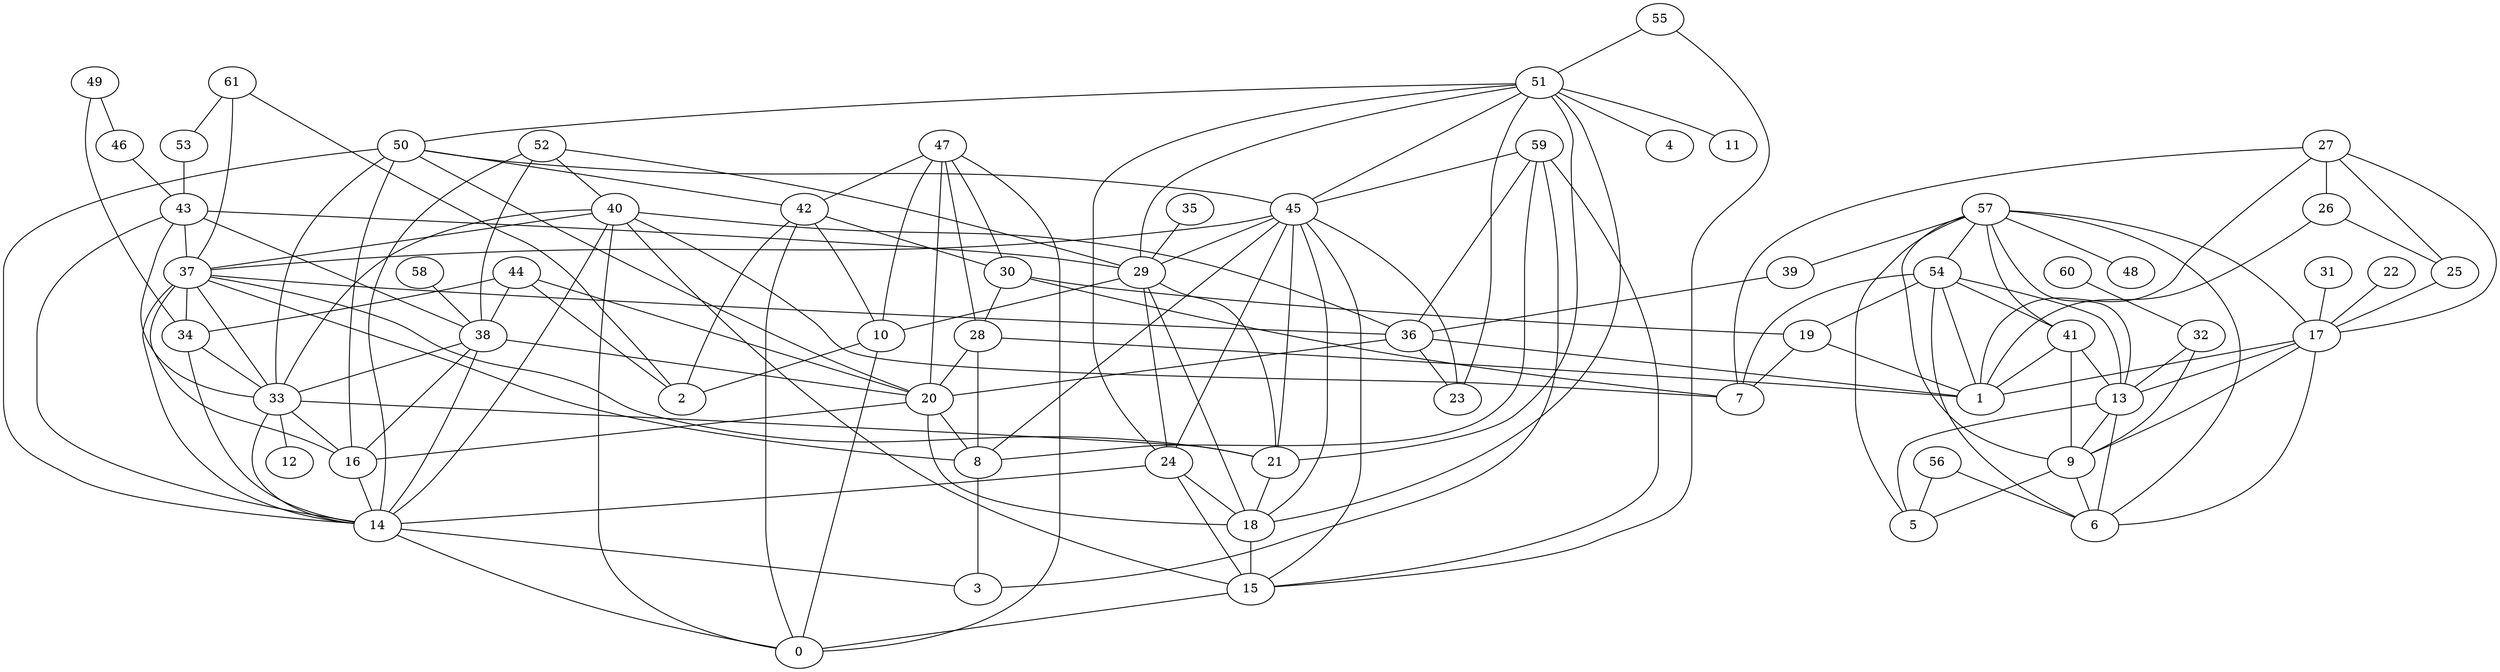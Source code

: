 graph G {
overlap=false
8 -- 3;
9 -- 5;
9 -- 6;
10 -- 0;
10 -- 2;
13 -- 5;
13 -- 6;
13 -- 9;
14 -- 0;
14 -- 3;
15 -- 0;
16 -- 14;
17 -- 1;
17 -- 6;
17 -- 9;
17 -- 13;
18 -- 15;
19 -- 1;
19 -- 7;
20 -- 8;
20 -- 16;
20 -- 18;
21 -- 18;
22 -- 17;
24 -- 14;
24 -- 15;
24 -- 18;
25 -- 17;
26 -- 1;
26 -- 25;
27 -- 1;
27 -- 7;
27 -- 17;
27 -- 25;
27 -- 26;
28 -- 1;
28 -- 8;
28 -- 20;
29 -- 10;
29 -- 18;
29 -- 21;
29 -- 24;
30 -- 7;
30 -- 19;
30 -- 28;
31 -- 17;
32 -- 9;
32 -- 13;
33 -- 12;
33 -- 14;
33 -- 16;
33 -- 21;
34 -- 14;
34 -- 33;
35 -- 29;
36 -- 1;
36 -- 20;
36 -- 23;
37 -- 8;
37 -- 14;
37 -- 16;
37 -- 21;
37 -- 33;
37 -- 34;
37 -- 36;
38 -- 14;
38 -- 16;
38 -- 20;
38 -- 33;
39 -- 36;
40 -- 0;
40 -- 7;
40 -- 14;
40 -- 15;
40 -- 33;
40 -- 36;
40 -- 37;
41 -- 1;
41 -- 9;
41 -- 13;
42 -- 0;
42 -- 2;
42 -- 10;
42 -- 30;
43 -- 14;
43 -- 29;
43 -- 33;
43 -- 37;
43 -- 38;
44 -- 2;
44 -- 20;
44 -- 34;
44 -- 38;
45 -- 8;
45 -- 15;
45 -- 18;
45 -- 21;
45 -- 23;
45 -- 24;
45 -- 29;
45 -- 37;
46 -- 43;
47 -- 0;
47 -- 10;
47 -- 20;
47 -- 28;
47 -- 30;
47 -- 42;
49 -- 34;
49 -- 46;
50 -- 14;
50 -- 16;
50 -- 20;
50 -- 33;
50 -- 42;
50 -- 45;
51 -- 4;
51 -- 11;
51 -- 18;
51 -- 21;
51 -- 23;
51 -- 24;
51 -- 29;
51 -- 45;
51 -- 50;
52 -- 14;
52 -- 29;
52 -- 38;
52 -- 40;
53 -- 43;
54 -- 1;
54 -- 6;
54 -- 7;
54 -- 13;
54 -- 19;
54 -- 41;
55 -- 15;
55 -- 51;
56 -- 5;
56 -- 6;
57 -- 5;
57 -- 6;
57 -- 9;
57 -- 13;
57 -- 17;
57 -- 39;
57 -- 41;
57 -- 48;
57 -- 54;
58 -- 38;
59 -- 3;
59 -- 8;
59 -- 15;
59 -- 36;
59 -- 45;
60 -- 32;
61 -- 2;
61 -- 37;
61 -- 53;
}
